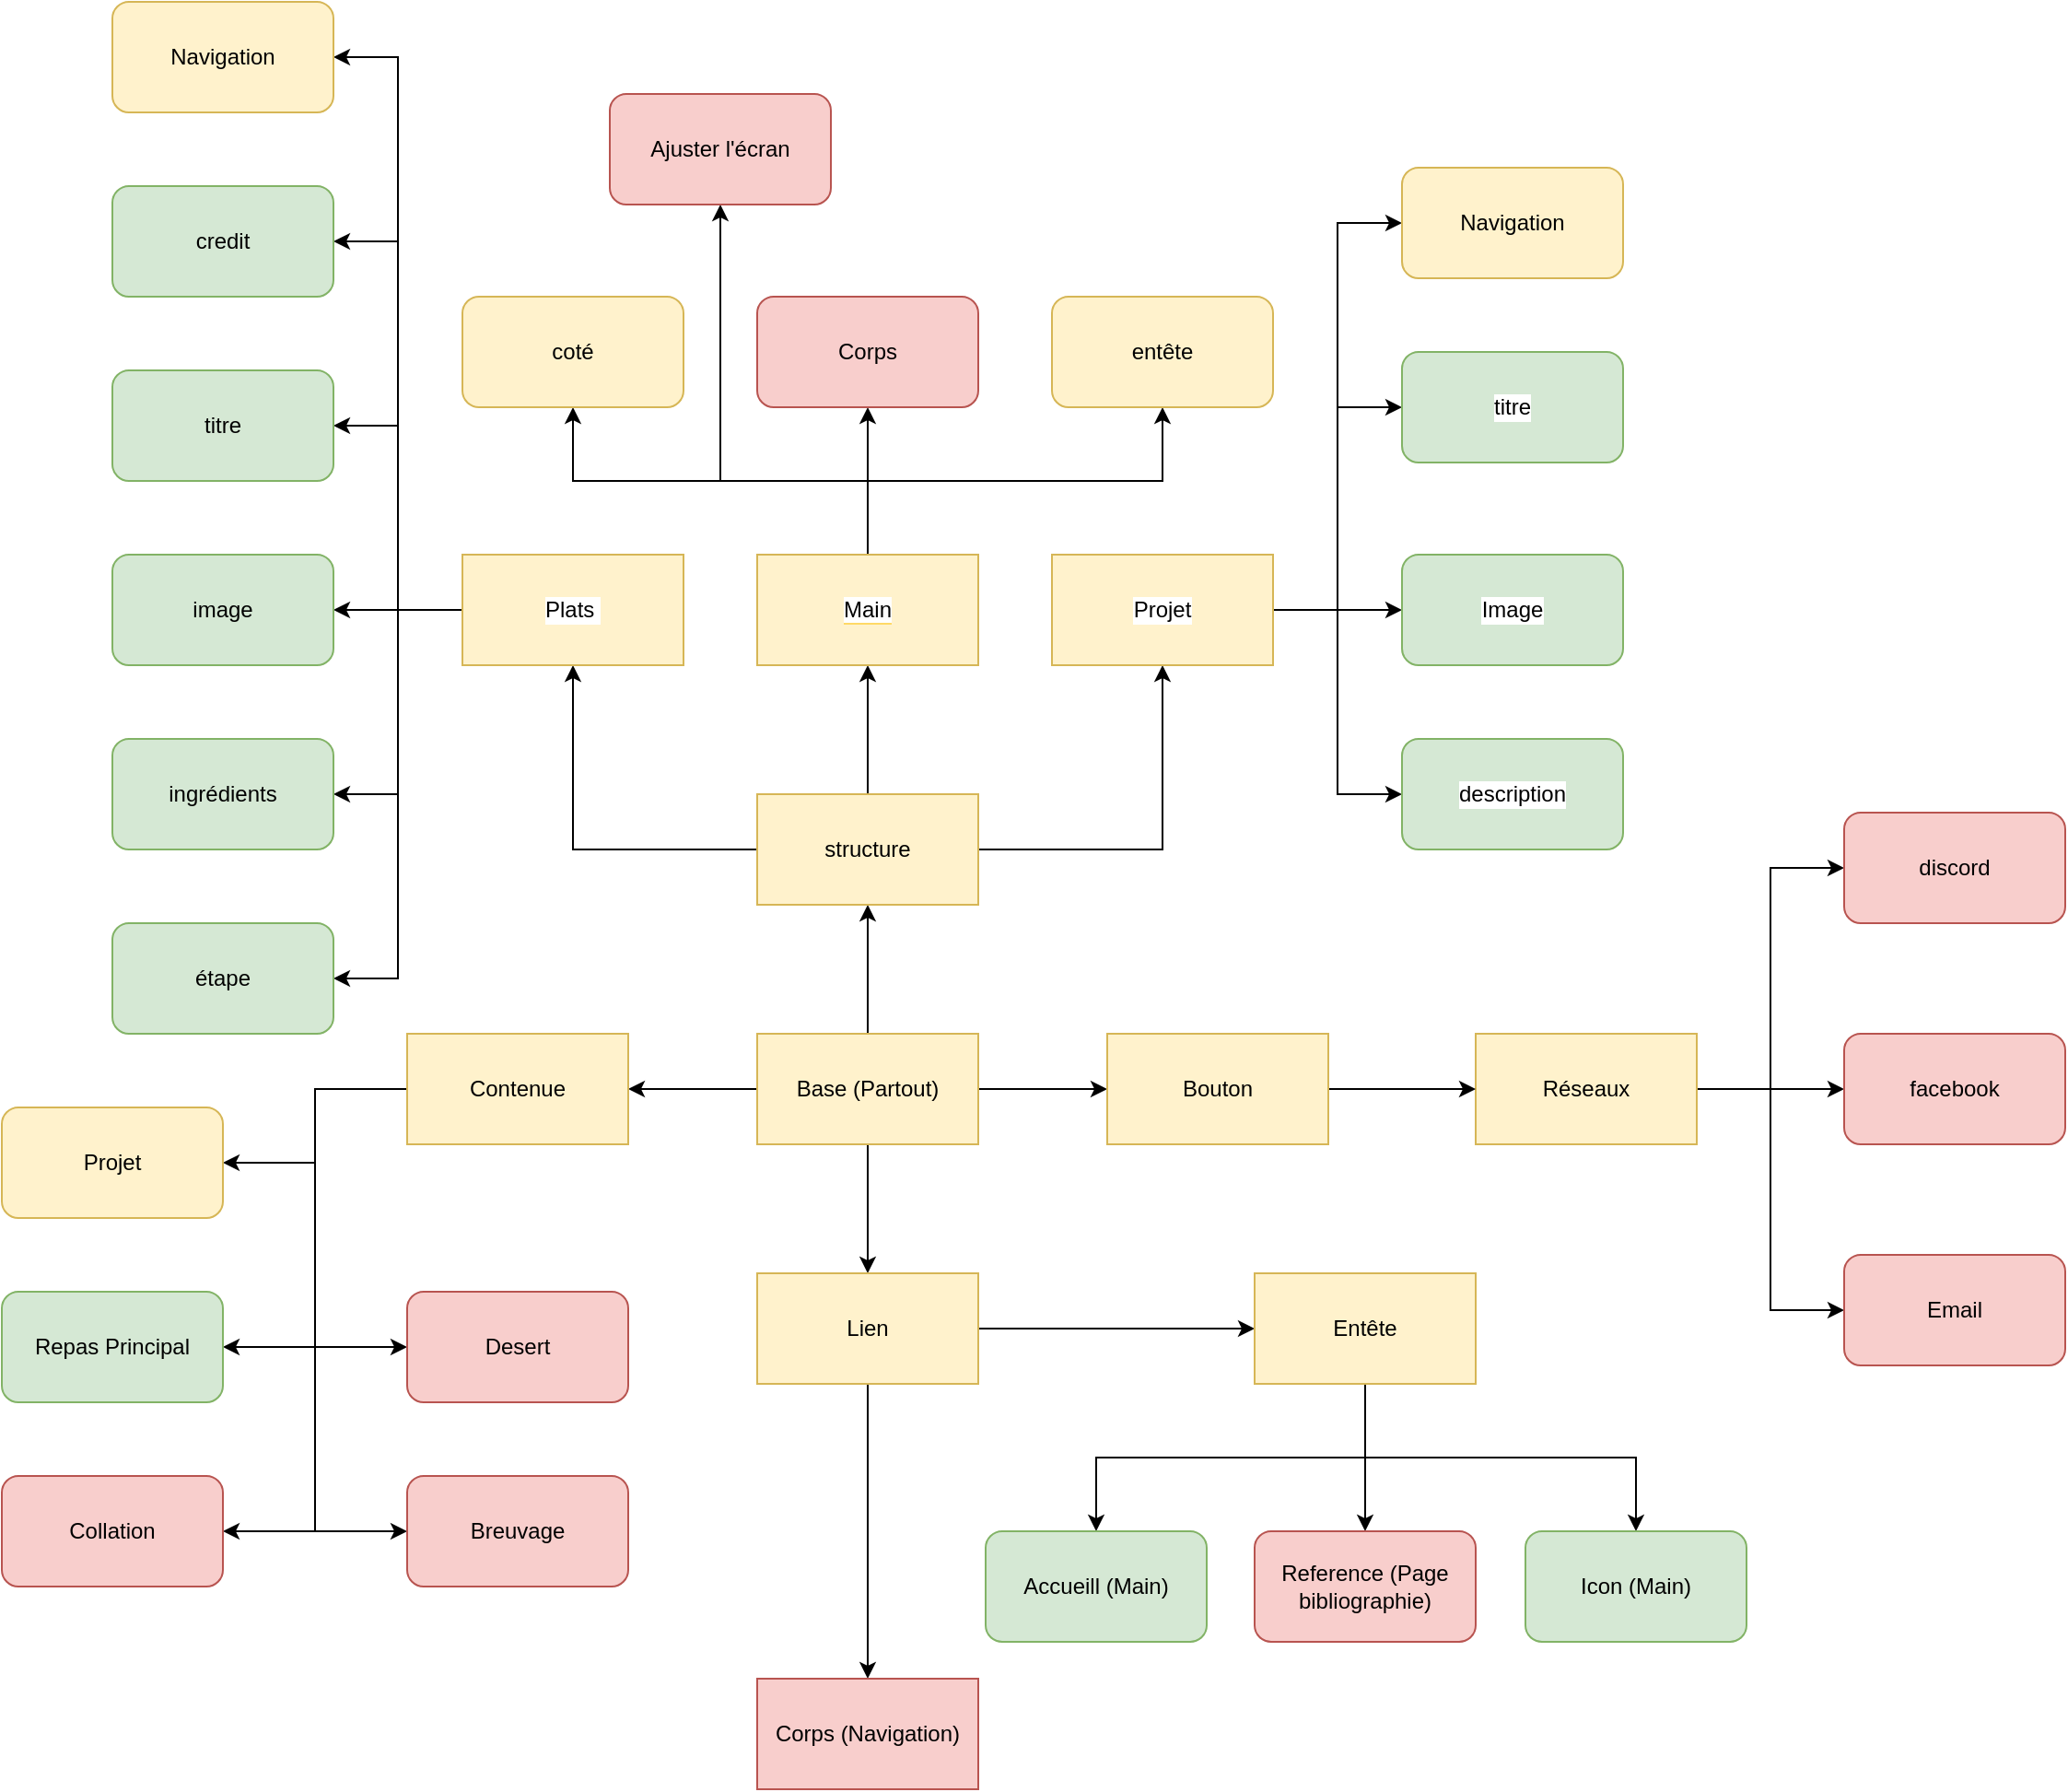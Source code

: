 <mxfile version="20.5.1" type="device"><diagram id="ThM4ceDpTWwmoSTH6T7v" name="Page-1"><mxGraphModel dx="1865" dy="1786" grid="1" gridSize="10" guides="1" tooltips="1" connect="1" arrows="1" fold="1" page="1" pageScale="1" pageWidth="827" pageHeight="1169" math="0" shadow="0"><root><mxCell id="0"/><mxCell id="1" parent="0"/><mxCell id="N1R_Qizcn45dW7gFyblm-3" style="edgeStyle=orthogonalEdgeStyle;rounded=0;orthogonalLoop=1;jettySize=auto;html=1;" parent="1" source="N1R_Qizcn45dW7gFyblm-1" target="N1R_Qizcn45dW7gFyblm-2" edge="1"><mxGeometry relative="1" as="geometry"/></mxCell><mxCell id="N1R_Qizcn45dW7gFyblm-27" style="edgeStyle=orthogonalEdgeStyle;rounded=0;orthogonalLoop=1;jettySize=auto;html=1;entryX=0;entryY=0.5;entryDx=0;entryDy=0;" parent="1" source="N1R_Qizcn45dW7gFyblm-1" target="N1R_Qizcn45dW7gFyblm-26" edge="1"><mxGeometry relative="1" as="geometry"/></mxCell><mxCell id="N1R_Qizcn45dW7gFyblm-33" style="edgeStyle=orthogonalEdgeStyle;rounded=0;orthogonalLoop=1;jettySize=auto;html=1;entryX=0.5;entryY=1;entryDx=0;entryDy=0;" parent="1" source="N1R_Qizcn45dW7gFyblm-1" target="N1R_Qizcn45dW7gFyblm-32" edge="1"><mxGeometry relative="1" as="geometry"/></mxCell><mxCell id="2HgqWBMP6l12LZJE45Ip-7" style="edgeStyle=orthogonalEdgeStyle;rounded=0;orthogonalLoop=1;jettySize=auto;html=1;entryX=1;entryY=0.5;entryDx=0;entryDy=0;" edge="1" parent="1" source="N1R_Qizcn45dW7gFyblm-1" target="2HgqWBMP6l12LZJE45Ip-1"><mxGeometry relative="1" as="geometry"/></mxCell><mxCell id="N1R_Qizcn45dW7gFyblm-1" value="Base (Partout)" style="rounded=0;whiteSpace=wrap;html=1;fillColor=#fff2cc;strokeColor=#d6b656;" parent="1" vertex="1"><mxGeometry x="290" y="30" width="120" height="60" as="geometry"/></mxCell><mxCell id="N1R_Qizcn45dW7gFyblm-8" style="edgeStyle=orthogonalEdgeStyle;rounded=0;orthogonalLoop=1;jettySize=auto;html=1;entryX=0;entryY=0.5;entryDx=0;entryDy=0;" parent="1" source="N1R_Qizcn45dW7gFyblm-2" target="N1R_Qizcn45dW7gFyblm-4" edge="1"><mxGeometry relative="1" as="geometry"/></mxCell><mxCell id="N1R_Qizcn45dW7gFyblm-13" style="edgeStyle=orthogonalEdgeStyle;rounded=0;orthogonalLoop=1;jettySize=auto;html=1;" parent="1" source="N1R_Qizcn45dW7gFyblm-2" target="N1R_Qizcn45dW7gFyblm-12" edge="1"><mxGeometry relative="1" as="geometry"/></mxCell><mxCell id="N1R_Qizcn45dW7gFyblm-2" value="Lien" style="rounded=0;whiteSpace=wrap;html=1;fillColor=#fff2cc;strokeColor=#d6b656;" parent="1" vertex="1"><mxGeometry x="290" y="160" width="120" height="60" as="geometry"/></mxCell><mxCell id="N1R_Qizcn45dW7gFyblm-9" style="edgeStyle=orthogonalEdgeStyle;rounded=0;orthogonalLoop=1;jettySize=auto;html=1;" parent="1" source="N1R_Qizcn45dW7gFyblm-4" target="N1R_Qizcn45dW7gFyblm-6" edge="1"><mxGeometry relative="1" as="geometry"/></mxCell><mxCell id="N1R_Qizcn45dW7gFyblm-10" style="edgeStyle=orthogonalEdgeStyle;rounded=0;orthogonalLoop=1;jettySize=auto;html=1;" parent="1" source="N1R_Qizcn45dW7gFyblm-4" target="N1R_Qizcn45dW7gFyblm-5" edge="1"><mxGeometry relative="1" as="geometry"><Array as="points"><mxPoint x="620" y="260"/><mxPoint x="474" y="260"/></Array></mxGeometry></mxCell><mxCell id="N1R_Qizcn45dW7gFyblm-11" style="edgeStyle=orthogonalEdgeStyle;rounded=0;orthogonalLoop=1;jettySize=auto;html=1;" parent="1" source="N1R_Qizcn45dW7gFyblm-4" target="N1R_Qizcn45dW7gFyblm-7" edge="1"><mxGeometry relative="1" as="geometry"><Array as="points"><mxPoint x="620" y="260"/><mxPoint x="767" y="260"/></Array></mxGeometry></mxCell><mxCell id="N1R_Qizcn45dW7gFyblm-4" value="Entête" style="rounded=0;whiteSpace=wrap;html=1;fillColor=#fff2cc;strokeColor=#d6b656;" parent="1" vertex="1"><mxGeometry x="560" y="160" width="120" height="60" as="geometry"/></mxCell><mxCell id="N1R_Qizcn45dW7gFyblm-5" value="Accueill (Main)" style="rounded=1;whiteSpace=wrap;html=1;fillColor=#d5e8d4;strokeColor=#82b366;" parent="1" vertex="1"><mxGeometry x="414" y="300" width="120" height="60" as="geometry"/></mxCell><mxCell id="N1R_Qizcn45dW7gFyblm-6" value="Reference (Page bibliographie)" style="rounded=1;whiteSpace=wrap;html=1;fillColor=#f8cecc;strokeColor=#b85450;" parent="1" vertex="1"><mxGeometry x="560" y="300" width="120" height="60" as="geometry"/></mxCell><mxCell id="N1R_Qizcn45dW7gFyblm-7" value="Icon (Main)" style="rounded=1;whiteSpace=wrap;html=1;fillColor=#d5e8d4;strokeColor=#82b366;" parent="1" vertex="1"><mxGeometry x="707" y="300" width="120" height="60" as="geometry"/></mxCell><mxCell id="N1R_Qizcn45dW7gFyblm-12" value="Corps (Navigation)" style="rounded=0;whiteSpace=wrap;html=1;fillColor=#f8cecc;strokeColor=#b85450;" parent="1" vertex="1"><mxGeometry x="290" y="380" width="120" height="60" as="geometry"/></mxCell><mxCell id="N1R_Qizcn45dW7gFyblm-29" style="edgeStyle=orthogonalEdgeStyle;rounded=0;orthogonalLoop=1;jettySize=auto;html=1;" parent="1" source="N1R_Qizcn45dW7gFyblm-21" target="N1R_Qizcn45dW7gFyblm-22" edge="1"><mxGeometry relative="1" as="geometry"/></mxCell><mxCell id="N1R_Qizcn45dW7gFyblm-30" style="edgeStyle=orthogonalEdgeStyle;rounded=0;orthogonalLoop=1;jettySize=auto;html=1;entryX=0;entryY=0.5;entryDx=0;entryDy=0;" parent="1" source="N1R_Qizcn45dW7gFyblm-21" target="N1R_Qizcn45dW7gFyblm-23" edge="1"><mxGeometry relative="1" as="geometry"/></mxCell><mxCell id="N1R_Qizcn45dW7gFyblm-31" style="edgeStyle=orthogonalEdgeStyle;rounded=0;orthogonalLoop=1;jettySize=auto;html=1;entryX=0;entryY=0.5;entryDx=0;entryDy=0;" parent="1" source="N1R_Qizcn45dW7gFyblm-21" target="N1R_Qizcn45dW7gFyblm-24" edge="1"><mxGeometry relative="1" as="geometry"/></mxCell><mxCell id="N1R_Qizcn45dW7gFyblm-21" value="Réseaux" style="rounded=0;whiteSpace=wrap;html=1;fillColor=#fff2cc;strokeColor=#d6b656;" parent="1" vertex="1"><mxGeometry x="680" y="30" width="120" height="60" as="geometry"/></mxCell><mxCell id="N1R_Qizcn45dW7gFyblm-22" value="facebook" style="rounded=1;whiteSpace=wrap;html=1;fillColor=#f8cecc;strokeColor=#b85450;" parent="1" vertex="1"><mxGeometry x="880" y="30" width="120" height="60" as="geometry"/></mxCell><mxCell id="N1R_Qizcn45dW7gFyblm-23" value="discord" style="rounded=1;whiteSpace=wrap;html=1;fillColor=#f8cecc;strokeColor=#b85450;" parent="1" vertex="1"><mxGeometry x="880" y="-90" width="120" height="60" as="geometry"/></mxCell><mxCell id="N1R_Qizcn45dW7gFyblm-24" value="Email" style="rounded=1;whiteSpace=wrap;html=1;fillColor=#f8cecc;strokeColor=#b85450;" parent="1" vertex="1"><mxGeometry x="880" y="150" width="120" height="60" as="geometry"/></mxCell><mxCell id="N1R_Qizcn45dW7gFyblm-28" style="edgeStyle=orthogonalEdgeStyle;rounded=0;orthogonalLoop=1;jettySize=auto;html=1;" parent="1" source="N1R_Qizcn45dW7gFyblm-26" target="N1R_Qizcn45dW7gFyblm-21" edge="1"><mxGeometry relative="1" as="geometry"/></mxCell><mxCell id="N1R_Qizcn45dW7gFyblm-26" value="Bouton" style="rounded=0;whiteSpace=wrap;html=1;fillColor=#fff2cc;strokeColor=#d6b656;" parent="1" vertex="1"><mxGeometry x="480" y="30" width="120" height="60" as="geometry"/></mxCell><mxCell id="N1R_Qizcn45dW7gFyblm-36" style="edgeStyle=orthogonalEdgeStyle;rounded=0;orthogonalLoop=1;jettySize=auto;html=1;entryX=0.5;entryY=1;entryDx=0;entryDy=0;" parent="1" source="N1R_Qizcn45dW7gFyblm-32" target="N1R_Qizcn45dW7gFyblm-35" edge="1"><mxGeometry relative="1" as="geometry"/></mxCell><mxCell id="N1R_Qizcn45dW7gFyblm-61" style="edgeStyle=orthogonalEdgeStyle;rounded=0;orthogonalLoop=1;jettySize=auto;html=1;entryX=0.5;entryY=1;entryDx=0;entryDy=0;" parent="1" source="N1R_Qizcn45dW7gFyblm-32" target="N1R_Qizcn45dW7gFyblm-37" edge="1"><mxGeometry relative="1" as="geometry"/></mxCell><mxCell id="N1R_Qizcn45dW7gFyblm-62" style="edgeStyle=orthogonalEdgeStyle;rounded=0;orthogonalLoop=1;jettySize=auto;html=1;entryX=0.5;entryY=1;entryDx=0;entryDy=0;" parent="1" source="N1R_Qizcn45dW7gFyblm-32" target="N1R_Qizcn45dW7gFyblm-38" edge="1"><mxGeometry relative="1" as="geometry"/></mxCell><mxCell id="N1R_Qizcn45dW7gFyblm-32" value="structure" style="rounded=0;whiteSpace=wrap;html=1;fillColor=#fff2cc;strokeColor=#d6b656;" parent="1" vertex="1"><mxGeometry x="290" y="-100" width="120" height="60" as="geometry"/></mxCell><mxCell id="N1R_Qizcn45dW7gFyblm-47" style="edgeStyle=orthogonalEdgeStyle;rounded=0;orthogonalLoop=1;jettySize=auto;html=1;" parent="1" source="N1R_Qizcn45dW7gFyblm-35" target="N1R_Qizcn45dW7gFyblm-48" edge="1"><mxGeometry relative="1" as="geometry"><mxPoint x="350" y="-300" as="targetPoint"/></mxGeometry></mxCell><mxCell id="N1R_Qizcn45dW7gFyblm-65" style="edgeStyle=orthogonalEdgeStyle;rounded=0;orthogonalLoop=1;jettySize=auto;html=1;entryX=0.5;entryY=1;entryDx=0;entryDy=0;" parent="1" source="N1R_Qizcn45dW7gFyblm-35" target="N1R_Qizcn45dW7gFyblm-64" edge="1"><mxGeometry relative="1" as="geometry"><Array as="points"><mxPoint x="350" y="-270"/><mxPoint x="190" y="-270"/></Array></mxGeometry></mxCell><mxCell id="N1R_Qizcn45dW7gFyblm-66" style="edgeStyle=orthogonalEdgeStyle;rounded=0;orthogonalLoop=1;jettySize=auto;html=1;entryX=0.5;entryY=1;entryDx=0;entryDy=0;" parent="1" source="N1R_Qizcn45dW7gFyblm-35" target="N1R_Qizcn45dW7gFyblm-63" edge="1"><mxGeometry relative="1" as="geometry"><Array as="points"><mxPoint x="350" y="-270"/><mxPoint x="510" y="-270"/></Array></mxGeometry></mxCell><mxCell id="2HgqWBMP6l12LZJE45Ip-21" style="edgeStyle=orthogonalEdgeStyle;rounded=0;orthogonalLoop=1;jettySize=auto;html=1;entryX=0.5;entryY=1;entryDx=0;entryDy=0;" edge="1" parent="1" source="N1R_Qizcn45dW7gFyblm-35" target="2HgqWBMP6l12LZJE45Ip-20"><mxGeometry relative="1" as="geometry"><Array as="points"><mxPoint x="350" y="-270"/><mxPoint x="270" y="-270"/></Array></mxGeometry></mxCell><mxCell id="N1R_Qizcn45dW7gFyblm-35" value="&lt;span style=&quot;background-color: rgb(255, 255, 255);&quot;&gt;Main&lt;/span&gt;" style="rounded=0;whiteSpace=wrap;html=1;labelBackgroundColor=#FFD966;fillColor=#fff2cc;strokeColor=#d6b656;" parent="1" vertex="1"><mxGeometry x="290" y="-230" width="120" height="60" as="geometry"/></mxCell><mxCell id="N1R_Qizcn45dW7gFyblm-51" style="edgeStyle=orthogonalEdgeStyle;rounded=0;orthogonalLoop=1;jettySize=auto;html=1;entryX=1;entryY=0.5;entryDx=0;entryDy=0;" parent="1" source="N1R_Qizcn45dW7gFyblm-37" target="N1R_Qizcn45dW7gFyblm-50" edge="1"><mxGeometry relative="1" as="geometry"/></mxCell><mxCell id="N1R_Qizcn45dW7gFyblm-57" style="edgeStyle=orthogonalEdgeStyle;rounded=0;orthogonalLoop=1;jettySize=auto;html=1;entryX=1;entryY=0.5;entryDx=0;entryDy=0;" parent="1" source="N1R_Qizcn45dW7gFyblm-37" target="N1R_Qizcn45dW7gFyblm-54" edge="1"><mxGeometry relative="1" as="geometry"/></mxCell><mxCell id="N1R_Qizcn45dW7gFyblm-58" style="edgeStyle=orthogonalEdgeStyle;rounded=0;orthogonalLoop=1;jettySize=auto;html=1;entryX=1;entryY=0.5;entryDx=0;entryDy=0;" parent="1" source="N1R_Qizcn45dW7gFyblm-37" target="N1R_Qizcn45dW7gFyblm-55" edge="1"><mxGeometry relative="1" as="geometry"/></mxCell><mxCell id="N1R_Qizcn45dW7gFyblm-59" style="edgeStyle=orthogonalEdgeStyle;rounded=0;orthogonalLoop=1;jettySize=auto;html=1;entryX=1;entryY=0.5;entryDx=0;entryDy=0;" parent="1" source="N1R_Qizcn45dW7gFyblm-37" target="N1R_Qizcn45dW7gFyblm-53" edge="1"><mxGeometry relative="1" as="geometry"/></mxCell><mxCell id="N1R_Qizcn45dW7gFyblm-60" style="edgeStyle=orthogonalEdgeStyle;rounded=0;orthogonalLoop=1;jettySize=auto;html=1;entryX=1;entryY=0.5;entryDx=0;entryDy=0;" parent="1" source="N1R_Qizcn45dW7gFyblm-37" target="N1R_Qizcn45dW7gFyblm-56" edge="1"><mxGeometry relative="1" as="geometry"/></mxCell><mxCell id="2HgqWBMP6l12LZJE45Ip-19" style="edgeStyle=orthogonalEdgeStyle;rounded=0;orthogonalLoop=1;jettySize=auto;html=1;entryX=1;entryY=0.5;entryDx=0;entryDy=0;" edge="1" parent="1" source="N1R_Qizcn45dW7gFyblm-37" target="2HgqWBMP6l12LZJE45Ip-18"><mxGeometry relative="1" as="geometry"/></mxCell><mxCell id="N1R_Qizcn45dW7gFyblm-37" value="Plats&amp;nbsp;" style="rounded=0;whiteSpace=wrap;html=1;labelBackgroundColor=#FFFFFF;fillColor=#fff2cc;strokeColor=#d6b656;" parent="1" vertex="1"><mxGeometry x="130" y="-230" width="120" height="60" as="geometry"/></mxCell><mxCell id="N1R_Qizcn45dW7gFyblm-44" style="edgeStyle=orthogonalEdgeStyle;rounded=0;orthogonalLoop=1;jettySize=auto;html=1;entryX=0;entryY=0.5;entryDx=0;entryDy=0;" parent="1" source="N1R_Qizcn45dW7gFyblm-38" target="N1R_Qizcn45dW7gFyblm-41" edge="1"><mxGeometry relative="1" as="geometry"/></mxCell><mxCell id="N1R_Qizcn45dW7gFyblm-45" style="edgeStyle=orthogonalEdgeStyle;rounded=0;orthogonalLoop=1;jettySize=auto;html=1;entryX=0;entryY=0.5;entryDx=0;entryDy=0;" parent="1" source="N1R_Qizcn45dW7gFyblm-38" target="N1R_Qizcn45dW7gFyblm-42" edge="1"><mxGeometry relative="1" as="geometry"/></mxCell><mxCell id="N1R_Qizcn45dW7gFyblm-46" style="edgeStyle=orthogonalEdgeStyle;rounded=0;orthogonalLoop=1;jettySize=auto;html=1;entryX=0;entryY=0.5;entryDx=0;entryDy=0;" parent="1" source="N1R_Qizcn45dW7gFyblm-38" target="N1R_Qizcn45dW7gFyblm-43" edge="1"><mxGeometry relative="1" as="geometry"/></mxCell><mxCell id="2HgqWBMP6l12LZJE45Ip-17" style="edgeStyle=orthogonalEdgeStyle;rounded=0;orthogonalLoop=1;jettySize=auto;html=1;entryX=0;entryY=0.5;entryDx=0;entryDy=0;" edge="1" parent="1" source="N1R_Qizcn45dW7gFyblm-38" target="2HgqWBMP6l12LZJE45Ip-16"><mxGeometry relative="1" as="geometry"/></mxCell><mxCell id="N1R_Qizcn45dW7gFyblm-38" value="Projet" style="rounded=0;whiteSpace=wrap;html=1;labelBackgroundColor=#FFFFFF;fillColor=#fff2cc;strokeColor=#d6b656;" parent="1" vertex="1"><mxGeometry x="450" y="-230" width="120" height="60" as="geometry"/></mxCell><mxCell id="N1R_Qizcn45dW7gFyblm-41" value="Image" style="rounded=1;whiteSpace=wrap;html=1;labelBackgroundColor=#FFFFFF;fillColor=#d5e8d4;strokeColor=#82b366;" parent="1" vertex="1"><mxGeometry x="640" y="-230" width="120" height="60" as="geometry"/></mxCell><mxCell id="N1R_Qizcn45dW7gFyblm-42" value="titre" style="rounded=1;whiteSpace=wrap;html=1;labelBackgroundColor=#FFFFFF;fillColor=#d5e8d4;strokeColor=#82b366;" parent="1" vertex="1"><mxGeometry x="640" y="-340" width="120" height="60" as="geometry"/></mxCell><mxCell id="N1R_Qizcn45dW7gFyblm-43" value="description" style="rounded=1;whiteSpace=wrap;html=1;labelBackgroundColor=#FFFFFF;fillColor=#d5e8d4;strokeColor=#82b366;" parent="1" vertex="1"><mxGeometry x="640" y="-130" width="120" height="60" as="geometry"/></mxCell><mxCell id="N1R_Qizcn45dW7gFyblm-48" value="Corps" style="rounded=1;whiteSpace=wrap;html=1;labelBackgroundColor=none;fillColor=#f8cecc;strokeColor=#b85450;" parent="1" vertex="1"><mxGeometry x="290" y="-370" width="120" height="60" as="geometry"/></mxCell><mxCell id="N1R_Qizcn45dW7gFyblm-50" value="image" style="rounded=1;whiteSpace=wrap;html=1;labelBackgroundColor=none;fillColor=#d5e8d4;strokeColor=#82b366;" parent="1" vertex="1"><mxGeometry x="-60" y="-230" width="120" height="60" as="geometry"/></mxCell><mxCell id="N1R_Qizcn45dW7gFyblm-53" value="titre" style="rounded=1;whiteSpace=wrap;html=1;labelBackgroundColor=none;fillColor=#d5e8d4;strokeColor=#82b366;" parent="1" vertex="1"><mxGeometry x="-60" y="-330" width="120" height="60" as="geometry"/></mxCell><mxCell id="N1R_Qizcn45dW7gFyblm-54" value="ingrédients" style="rounded=1;whiteSpace=wrap;html=1;labelBackgroundColor=none;fillColor=#d5e8d4;strokeColor=#82b366;" parent="1" vertex="1"><mxGeometry x="-60" y="-130" width="120" height="60" as="geometry"/></mxCell><mxCell id="N1R_Qizcn45dW7gFyblm-55" value="étape" style="rounded=1;whiteSpace=wrap;html=1;labelBackgroundColor=none;fillColor=#d5e8d4;strokeColor=#82b366;" parent="1" vertex="1"><mxGeometry x="-60" y="-30" width="120" height="60" as="geometry"/></mxCell><mxCell id="N1R_Qizcn45dW7gFyblm-56" value="credit" style="rounded=1;whiteSpace=wrap;html=1;labelBackgroundColor=none;fillColor=#d5e8d4;strokeColor=#82b366;" parent="1" vertex="1"><mxGeometry x="-60" y="-430" width="120" height="60" as="geometry"/></mxCell><mxCell id="N1R_Qizcn45dW7gFyblm-63" value="entête" style="rounded=1;whiteSpace=wrap;html=1;labelBackgroundColor=none;fillColor=#fff2cc;strokeColor=#d6b656;" parent="1" vertex="1"><mxGeometry x="450" y="-370" width="120" height="60" as="geometry"/></mxCell><mxCell id="N1R_Qizcn45dW7gFyblm-64" value="coté" style="rounded=1;whiteSpace=wrap;html=1;labelBackgroundColor=none;fillColor=#fff2cc;strokeColor=#d6b656;" parent="1" vertex="1"><mxGeometry x="130" y="-370" width="120" height="60" as="geometry"/></mxCell><mxCell id="2HgqWBMP6l12LZJE45Ip-9" style="edgeStyle=orthogonalEdgeStyle;rounded=0;orthogonalLoop=1;jettySize=auto;html=1;entryX=1;entryY=0.5;entryDx=0;entryDy=0;" edge="1" parent="1" source="2HgqWBMP6l12LZJE45Ip-1" target="2HgqWBMP6l12LZJE45Ip-2"><mxGeometry relative="1" as="geometry"/></mxCell><mxCell id="2HgqWBMP6l12LZJE45Ip-10" style="edgeStyle=orthogonalEdgeStyle;rounded=0;orthogonalLoop=1;jettySize=auto;html=1;entryX=1;entryY=0.5;entryDx=0;entryDy=0;" edge="1" parent="1" source="2HgqWBMP6l12LZJE45Ip-1" target="2HgqWBMP6l12LZJE45Ip-3"><mxGeometry relative="1" as="geometry"/></mxCell><mxCell id="2HgqWBMP6l12LZJE45Ip-11" style="edgeStyle=orthogonalEdgeStyle;rounded=0;orthogonalLoop=1;jettySize=auto;html=1;entryX=1;entryY=0.5;entryDx=0;entryDy=0;" edge="1" parent="1" source="2HgqWBMP6l12LZJE45Ip-1" target="2HgqWBMP6l12LZJE45Ip-5"><mxGeometry relative="1" as="geometry"/></mxCell><mxCell id="2HgqWBMP6l12LZJE45Ip-12" style="edgeStyle=orthogonalEdgeStyle;rounded=0;orthogonalLoop=1;jettySize=auto;html=1;entryX=0;entryY=0.5;entryDx=0;entryDy=0;" edge="1" parent="1" source="2HgqWBMP6l12LZJE45Ip-1" target="2HgqWBMP6l12LZJE45Ip-6"><mxGeometry relative="1" as="geometry"><Array as="points"><mxPoint x="50" y="60"/><mxPoint x="50" y="300"/></Array></mxGeometry></mxCell><mxCell id="2HgqWBMP6l12LZJE45Ip-13" style="edgeStyle=orthogonalEdgeStyle;rounded=0;orthogonalLoop=1;jettySize=auto;html=1;entryX=0;entryY=0.5;entryDx=0;entryDy=0;" edge="1" parent="1" source="2HgqWBMP6l12LZJE45Ip-1" target="2HgqWBMP6l12LZJE45Ip-4"><mxGeometry relative="1" as="geometry"><Array as="points"><mxPoint x="50" y="60"/><mxPoint x="50" y="200"/></Array></mxGeometry></mxCell><mxCell id="2HgqWBMP6l12LZJE45Ip-1" value="Contenue" style="rounded=0;whiteSpace=wrap;html=1;fillColor=#fff2cc;strokeColor=#d6b656;" vertex="1" parent="1"><mxGeometry x="100" y="30" width="120" height="60" as="geometry"/></mxCell><mxCell id="2HgqWBMP6l12LZJE45Ip-2" value="Projet" style="rounded=1;whiteSpace=wrap;html=1;fillColor=#fff2cc;strokeColor=#d6b656;" vertex="1" parent="1"><mxGeometry x="-120" y="70" width="120" height="60" as="geometry"/></mxCell><mxCell id="2HgqWBMP6l12LZJE45Ip-3" value="Repas Principal" style="rounded=1;whiteSpace=wrap;html=1;fillColor=#d5e8d4;strokeColor=#82b366;" vertex="1" parent="1"><mxGeometry x="-120" y="170" width="120" height="60" as="geometry"/></mxCell><mxCell id="2HgqWBMP6l12LZJE45Ip-4" value="Desert" style="rounded=1;whiteSpace=wrap;html=1;fillColor=#f8cecc;strokeColor=#b85450;" vertex="1" parent="1"><mxGeometry x="100" y="170" width="120" height="60" as="geometry"/></mxCell><mxCell id="2HgqWBMP6l12LZJE45Ip-5" value="Collation" style="rounded=1;whiteSpace=wrap;html=1;fillColor=#f8cecc;strokeColor=#b85450;" vertex="1" parent="1"><mxGeometry x="-120" y="270" width="120" height="60" as="geometry"/></mxCell><mxCell id="2HgqWBMP6l12LZJE45Ip-6" value="Breuvage" style="rounded=1;whiteSpace=wrap;html=1;fillColor=#f8cecc;strokeColor=#b85450;" vertex="1" parent="1"><mxGeometry x="100" y="270" width="120" height="60" as="geometry"/></mxCell><mxCell id="2HgqWBMP6l12LZJE45Ip-16" value="Navigation" style="rounded=1;whiteSpace=wrap;html=1;fillColor=#fff2cc;strokeColor=#d6b656;" vertex="1" parent="1"><mxGeometry x="640" y="-440" width="120" height="60" as="geometry"/></mxCell><mxCell id="2HgqWBMP6l12LZJE45Ip-18" value="Navigation" style="rounded=1;whiteSpace=wrap;html=1;fillColor=#fff2cc;strokeColor=#d6b656;" vertex="1" parent="1"><mxGeometry x="-60" y="-530" width="120" height="60" as="geometry"/></mxCell><mxCell id="2HgqWBMP6l12LZJE45Ip-20" value="Ajuster l'écran" style="rounded=1;whiteSpace=wrap;html=1;fillColor=#f8cecc;strokeColor=#b85450;" vertex="1" parent="1"><mxGeometry x="210" y="-480" width="120" height="60" as="geometry"/></mxCell></root></mxGraphModel></diagram></mxfile>